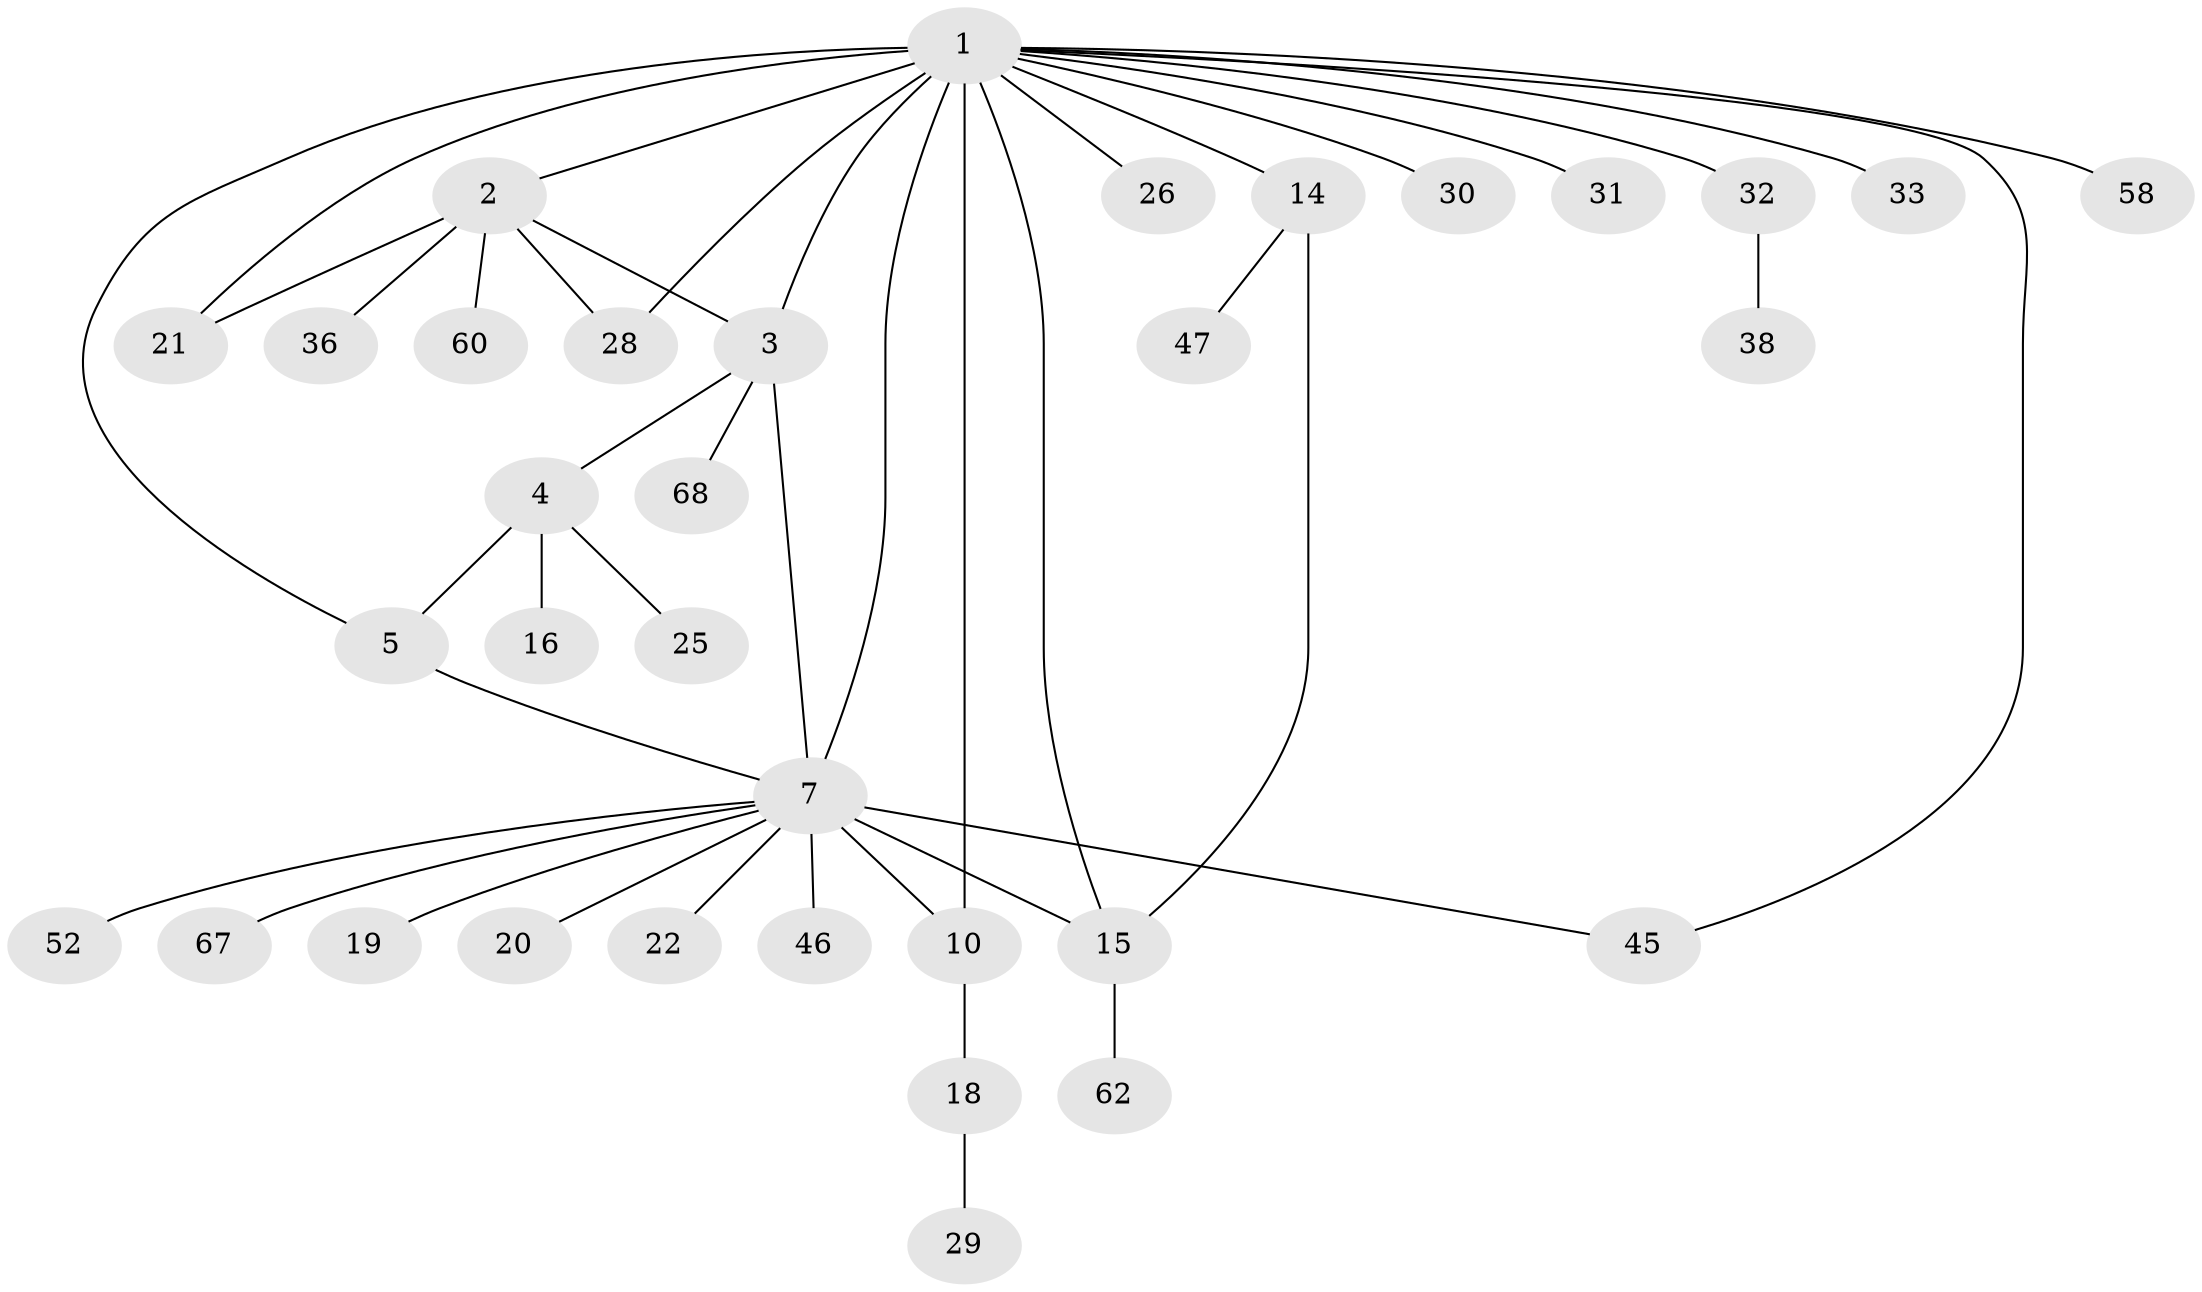 // original degree distribution, {8: 0.014705882352941176, 6: 0.029411764705882353, 4: 0.08823529411764706, 9: 0.029411764705882353, 7: 0.058823529411764705, 13: 0.014705882352941176, 3: 0.029411764705882353, 1: 0.5147058823529411, 2: 0.22058823529411764}
// Generated by graph-tools (version 1.1) at 2025/16/03/09/25 04:16:10]
// undirected, 34 vertices, 43 edges
graph export_dot {
graph [start="1"]
  node [color=gray90,style=filled];
  1 [super="+24+13"];
  2;
  3 [super="+8"];
  4 [super="+6"];
  5;
  7 [super="+9+34+11+66"];
  10;
  14;
  15 [super="+37+48"];
  16;
  18;
  19;
  20;
  21;
  22;
  25;
  26;
  28;
  29;
  30;
  31;
  32;
  33;
  36 [super="+64"];
  38;
  45;
  46;
  47;
  52;
  58;
  60;
  62;
  67;
  68;
  1 -- 2;
  1 -- 3;
  1 -- 10;
  1 -- 33;
  1 -- 45;
  1 -- 58;
  1 -- 32;
  1 -- 5 [weight=2];
  1 -- 7 [weight=3];
  1 -- 14;
  1 -- 15;
  1 -- 21;
  1 -- 26;
  1 -- 28;
  1 -- 30;
  1 -- 31;
  2 -- 3;
  2 -- 21;
  2 -- 28;
  2 -- 36;
  2 -- 60;
  3 -- 4;
  3 -- 68;
  3 -- 7 [weight=2];
  4 -- 5 [weight=2];
  4 -- 16;
  4 -- 25;
  5 -- 7 [weight=2];
  7 -- 19;
  7 -- 22;
  7 -- 20;
  7 -- 52;
  7 -- 46;
  7 -- 15 [weight=2];
  7 -- 67;
  7 -- 10 [weight=2];
  7 -- 45;
  10 -- 18;
  14 -- 15;
  14 -- 47;
  15 -- 62;
  18 -- 29;
  32 -- 38;
}
